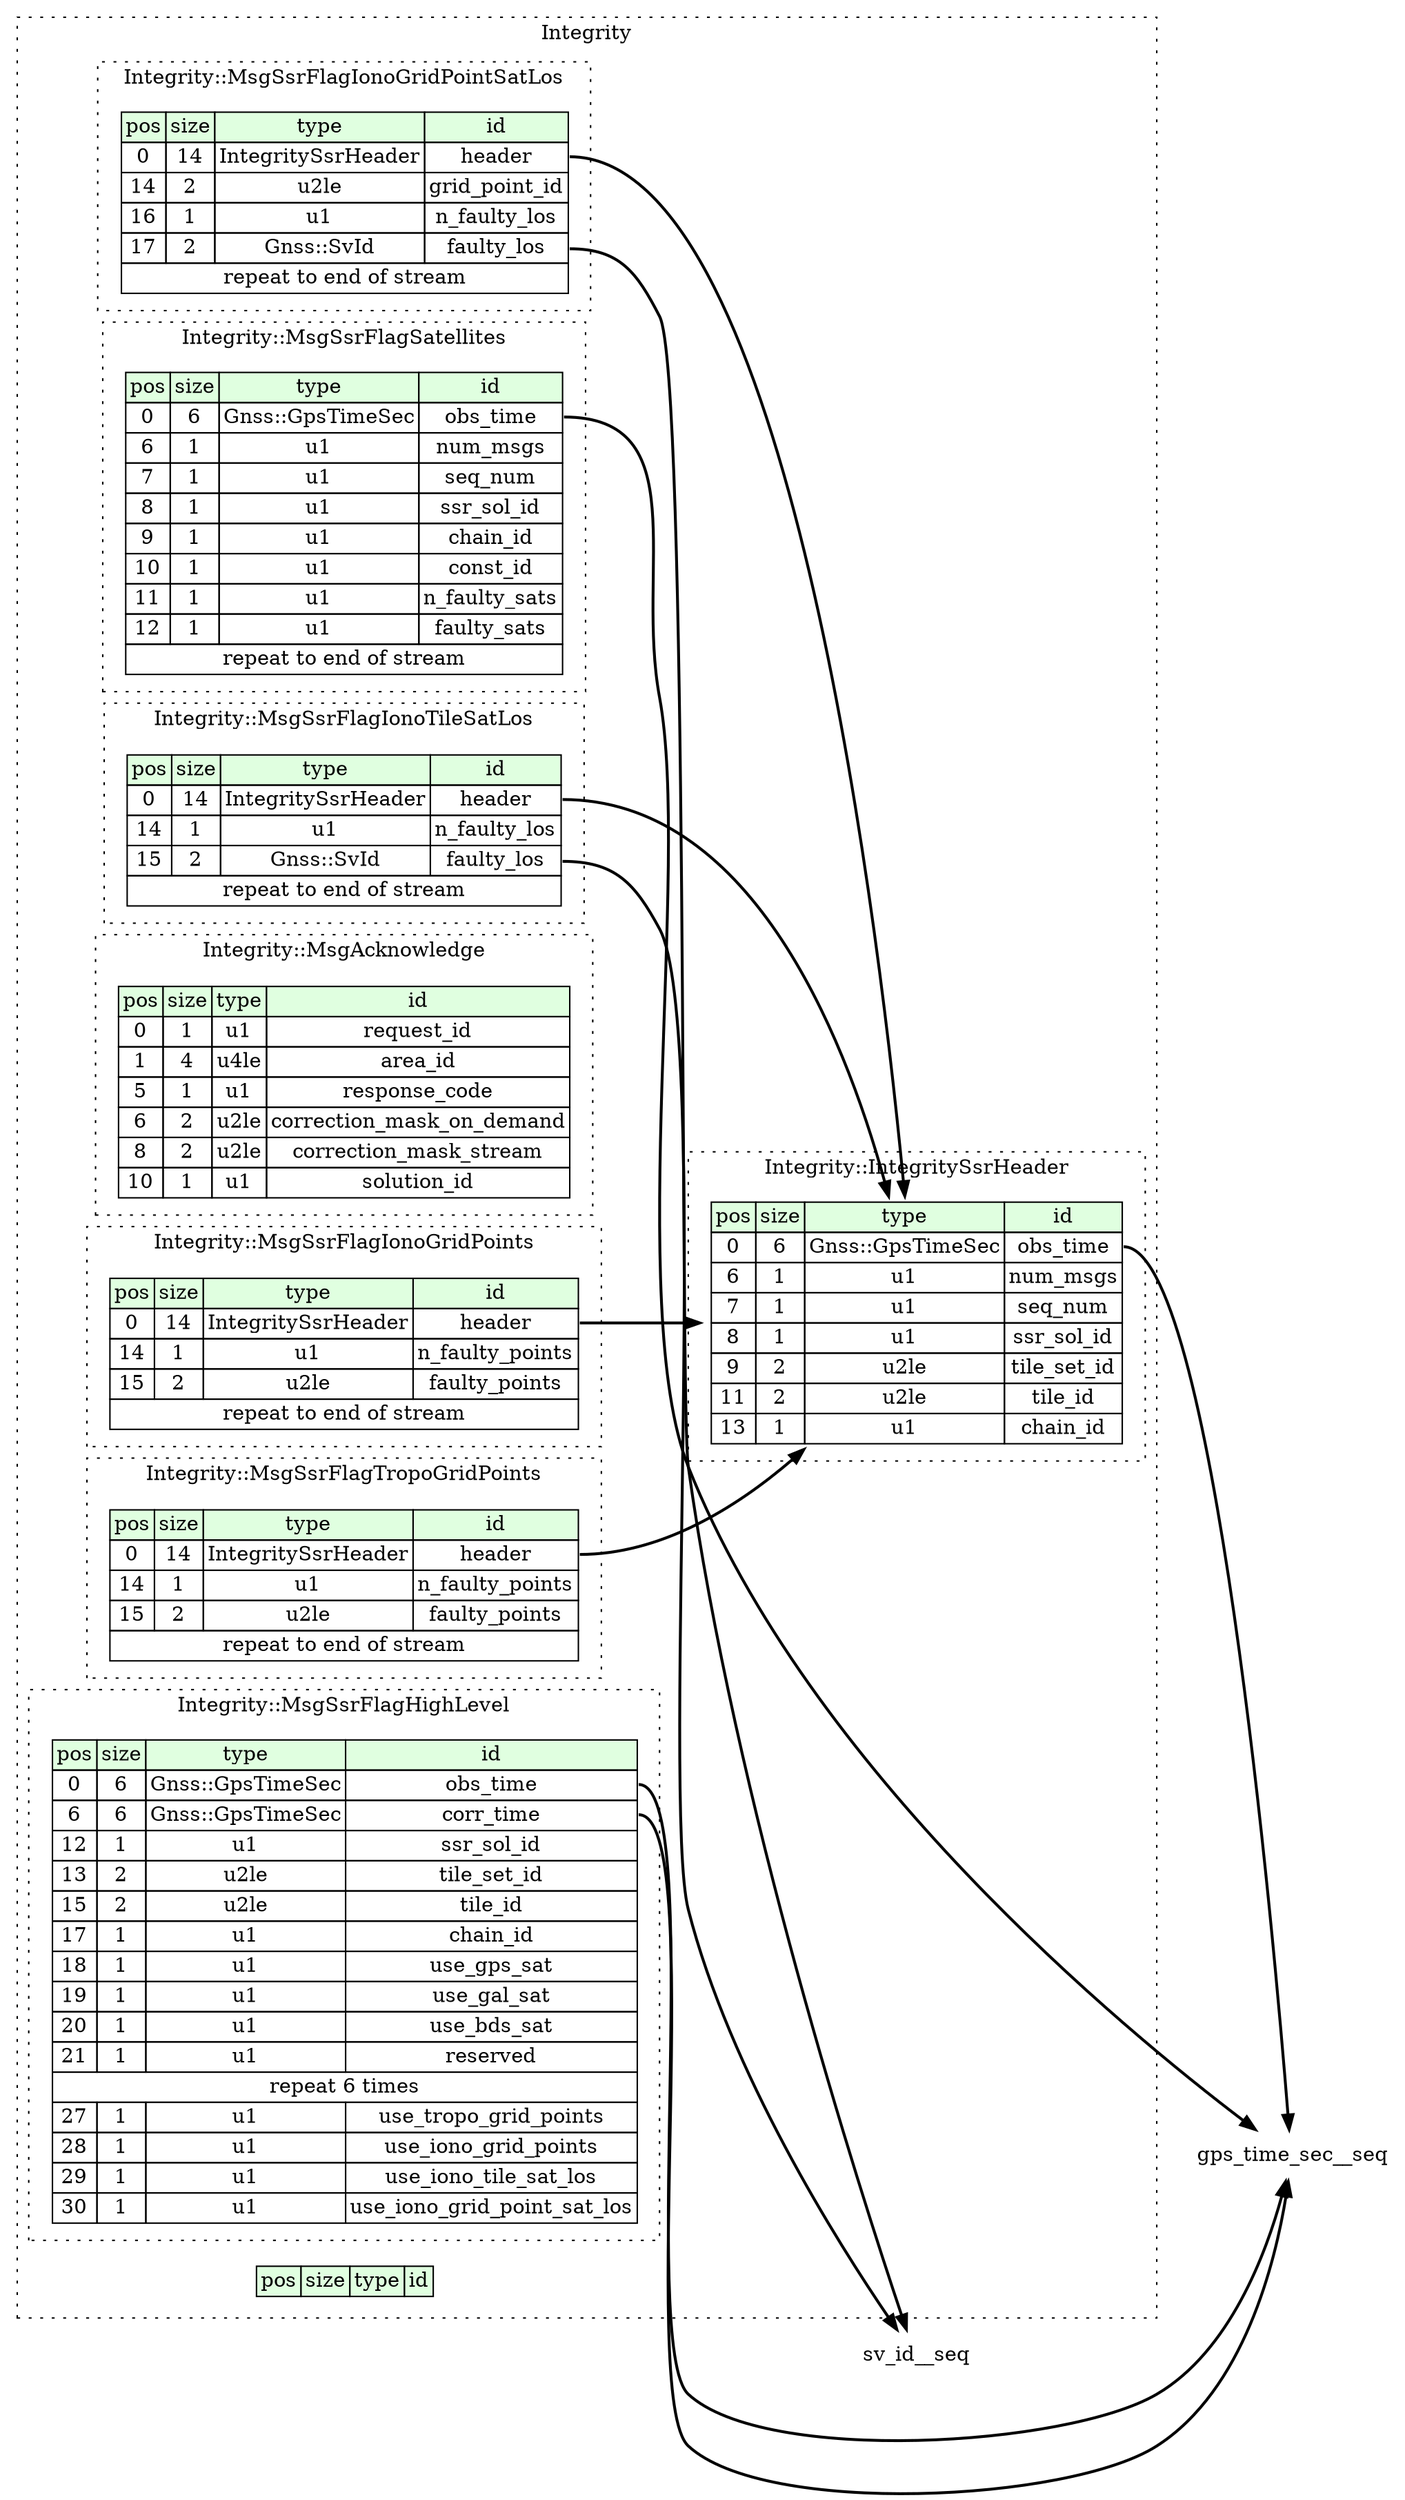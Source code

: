 digraph {
	rankdir=LR;
	node [shape=plaintext];
	subgraph cluster__integrity {
		label="Integrity";
		graph[style=dotted];

		integrity__seq [label=<<TABLE BORDER="0" CELLBORDER="1" CELLSPACING="0">
			<TR><TD BGCOLOR="#E0FFE0">pos</TD><TD BGCOLOR="#E0FFE0">size</TD><TD BGCOLOR="#E0FFE0">type</TD><TD BGCOLOR="#E0FFE0">id</TD></TR>
		</TABLE>>];
		subgraph cluster__msg_ssr_flag_satellites {
			label="Integrity::MsgSsrFlagSatellites";
			graph[style=dotted];

			msg_ssr_flag_satellites__seq [label=<<TABLE BORDER="0" CELLBORDER="1" CELLSPACING="0">
				<TR><TD BGCOLOR="#E0FFE0">pos</TD><TD BGCOLOR="#E0FFE0">size</TD><TD BGCOLOR="#E0FFE0">type</TD><TD BGCOLOR="#E0FFE0">id</TD></TR>
				<TR><TD PORT="obs_time_pos">0</TD><TD PORT="obs_time_size">6</TD><TD>Gnss::GpsTimeSec</TD><TD PORT="obs_time_type">obs_time</TD></TR>
				<TR><TD PORT="num_msgs_pos">6</TD><TD PORT="num_msgs_size">1</TD><TD>u1</TD><TD PORT="num_msgs_type">num_msgs</TD></TR>
				<TR><TD PORT="seq_num_pos">7</TD><TD PORT="seq_num_size">1</TD><TD>u1</TD><TD PORT="seq_num_type">seq_num</TD></TR>
				<TR><TD PORT="ssr_sol_id_pos">8</TD><TD PORT="ssr_sol_id_size">1</TD><TD>u1</TD><TD PORT="ssr_sol_id_type">ssr_sol_id</TD></TR>
				<TR><TD PORT="chain_id_pos">9</TD><TD PORT="chain_id_size">1</TD><TD>u1</TD><TD PORT="chain_id_type">chain_id</TD></TR>
				<TR><TD PORT="const_id_pos">10</TD><TD PORT="const_id_size">1</TD><TD>u1</TD><TD PORT="const_id_type">const_id</TD></TR>
				<TR><TD PORT="n_faulty_sats_pos">11</TD><TD PORT="n_faulty_sats_size">1</TD><TD>u1</TD><TD PORT="n_faulty_sats_type">n_faulty_sats</TD></TR>
				<TR><TD PORT="faulty_sats_pos">12</TD><TD PORT="faulty_sats_size">1</TD><TD>u1</TD><TD PORT="faulty_sats_type">faulty_sats</TD></TR>
				<TR><TD COLSPAN="4" PORT="faulty_sats__repeat">repeat to end of stream</TD></TR>
			</TABLE>>];
		}
		subgraph cluster__msg_ssr_flag_iono_tile_sat_los {
			label="Integrity::MsgSsrFlagIonoTileSatLos";
			graph[style=dotted];

			msg_ssr_flag_iono_tile_sat_los__seq [label=<<TABLE BORDER="0" CELLBORDER="1" CELLSPACING="0">
				<TR><TD BGCOLOR="#E0FFE0">pos</TD><TD BGCOLOR="#E0FFE0">size</TD><TD BGCOLOR="#E0FFE0">type</TD><TD BGCOLOR="#E0FFE0">id</TD></TR>
				<TR><TD PORT="header_pos">0</TD><TD PORT="header_size">14</TD><TD>IntegritySsrHeader</TD><TD PORT="header_type">header</TD></TR>
				<TR><TD PORT="n_faulty_los_pos">14</TD><TD PORT="n_faulty_los_size">1</TD><TD>u1</TD><TD PORT="n_faulty_los_type">n_faulty_los</TD></TR>
				<TR><TD PORT="faulty_los_pos">15</TD><TD PORT="faulty_los_size">2</TD><TD>Gnss::SvId</TD><TD PORT="faulty_los_type">faulty_los</TD></TR>
				<TR><TD COLSPAN="4" PORT="faulty_los__repeat">repeat to end of stream</TD></TR>
			</TABLE>>];
		}
		subgraph cluster__msg_ssr_flag_iono_grid_point_sat_los {
			label="Integrity::MsgSsrFlagIonoGridPointSatLos";
			graph[style=dotted];

			msg_ssr_flag_iono_grid_point_sat_los__seq [label=<<TABLE BORDER="0" CELLBORDER="1" CELLSPACING="0">
				<TR><TD BGCOLOR="#E0FFE0">pos</TD><TD BGCOLOR="#E0FFE0">size</TD><TD BGCOLOR="#E0FFE0">type</TD><TD BGCOLOR="#E0FFE0">id</TD></TR>
				<TR><TD PORT="header_pos">0</TD><TD PORT="header_size">14</TD><TD>IntegritySsrHeader</TD><TD PORT="header_type">header</TD></TR>
				<TR><TD PORT="grid_point_id_pos">14</TD><TD PORT="grid_point_id_size">2</TD><TD>u2le</TD><TD PORT="grid_point_id_type">grid_point_id</TD></TR>
				<TR><TD PORT="n_faulty_los_pos">16</TD><TD PORT="n_faulty_los_size">1</TD><TD>u1</TD><TD PORT="n_faulty_los_type">n_faulty_los</TD></TR>
				<TR><TD PORT="faulty_los_pos">17</TD><TD PORT="faulty_los_size">2</TD><TD>Gnss::SvId</TD><TD PORT="faulty_los_type">faulty_los</TD></TR>
				<TR><TD COLSPAN="4" PORT="faulty_los__repeat">repeat to end of stream</TD></TR>
			</TABLE>>];
		}
		subgraph cluster__integrity_ssr_header {
			label="Integrity::IntegritySsrHeader";
			graph[style=dotted];

			integrity_ssr_header__seq [label=<<TABLE BORDER="0" CELLBORDER="1" CELLSPACING="0">
				<TR><TD BGCOLOR="#E0FFE0">pos</TD><TD BGCOLOR="#E0FFE0">size</TD><TD BGCOLOR="#E0FFE0">type</TD><TD BGCOLOR="#E0FFE0">id</TD></TR>
				<TR><TD PORT="obs_time_pos">0</TD><TD PORT="obs_time_size">6</TD><TD>Gnss::GpsTimeSec</TD><TD PORT="obs_time_type">obs_time</TD></TR>
				<TR><TD PORT="num_msgs_pos">6</TD><TD PORT="num_msgs_size">1</TD><TD>u1</TD><TD PORT="num_msgs_type">num_msgs</TD></TR>
				<TR><TD PORT="seq_num_pos">7</TD><TD PORT="seq_num_size">1</TD><TD>u1</TD><TD PORT="seq_num_type">seq_num</TD></TR>
				<TR><TD PORT="ssr_sol_id_pos">8</TD><TD PORT="ssr_sol_id_size">1</TD><TD>u1</TD><TD PORT="ssr_sol_id_type">ssr_sol_id</TD></TR>
				<TR><TD PORT="tile_set_id_pos">9</TD><TD PORT="tile_set_id_size">2</TD><TD>u2le</TD><TD PORT="tile_set_id_type">tile_set_id</TD></TR>
				<TR><TD PORT="tile_id_pos">11</TD><TD PORT="tile_id_size">2</TD><TD>u2le</TD><TD PORT="tile_id_type">tile_id</TD></TR>
				<TR><TD PORT="chain_id_pos">13</TD><TD PORT="chain_id_size">1</TD><TD>u1</TD><TD PORT="chain_id_type">chain_id</TD></TR>
			</TABLE>>];
		}
		subgraph cluster__msg_acknowledge {
			label="Integrity::MsgAcknowledge";
			graph[style=dotted];

			msg_acknowledge__seq [label=<<TABLE BORDER="0" CELLBORDER="1" CELLSPACING="0">
				<TR><TD BGCOLOR="#E0FFE0">pos</TD><TD BGCOLOR="#E0FFE0">size</TD><TD BGCOLOR="#E0FFE0">type</TD><TD BGCOLOR="#E0FFE0">id</TD></TR>
				<TR><TD PORT="request_id_pos">0</TD><TD PORT="request_id_size">1</TD><TD>u1</TD><TD PORT="request_id_type">request_id</TD></TR>
				<TR><TD PORT="area_id_pos">1</TD><TD PORT="area_id_size">4</TD><TD>u4le</TD><TD PORT="area_id_type">area_id</TD></TR>
				<TR><TD PORT="response_code_pos">5</TD><TD PORT="response_code_size">1</TD><TD>u1</TD><TD PORT="response_code_type">response_code</TD></TR>
				<TR><TD PORT="correction_mask_on_demand_pos">6</TD><TD PORT="correction_mask_on_demand_size">2</TD><TD>u2le</TD><TD PORT="correction_mask_on_demand_type">correction_mask_on_demand</TD></TR>
				<TR><TD PORT="correction_mask_stream_pos">8</TD><TD PORT="correction_mask_stream_size">2</TD><TD>u2le</TD><TD PORT="correction_mask_stream_type">correction_mask_stream</TD></TR>
				<TR><TD PORT="solution_id_pos">10</TD><TD PORT="solution_id_size">1</TD><TD>u1</TD><TD PORT="solution_id_type">solution_id</TD></TR>
			</TABLE>>];
		}
		subgraph cluster__msg_ssr_flag_iono_grid_points {
			label="Integrity::MsgSsrFlagIonoGridPoints";
			graph[style=dotted];

			msg_ssr_flag_iono_grid_points__seq [label=<<TABLE BORDER="0" CELLBORDER="1" CELLSPACING="0">
				<TR><TD BGCOLOR="#E0FFE0">pos</TD><TD BGCOLOR="#E0FFE0">size</TD><TD BGCOLOR="#E0FFE0">type</TD><TD BGCOLOR="#E0FFE0">id</TD></TR>
				<TR><TD PORT="header_pos">0</TD><TD PORT="header_size">14</TD><TD>IntegritySsrHeader</TD><TD PORT="header_type">header</TD></TR>
				<TR><TD PORT="n_faulty_points_pos">14</TD><TD PORT="n_faulty_points_size">1</TD><TD>u1</TD><TD PORT="n_faulty_points_type">n_faulty_points</TD></TR>
				<TR><TD PORT="faulty_points_pos">15</TD><TD PORT="faulty_points_size">2</TD><TD>u2le</TD><TD PORT="faulty_points_type">faulty_points</TD></TR>
				<TR><TD COLSPAN="4" PORT="faulty_points__repeat">repeat to end of stream</TD></TR>
			</TABLE>>];
		}
		subgraph cluster__msg_ssr_flag_tropo_grid_points {
			label="Integrity::MsgSsrFlagTropoGridPoints";
			graph[style=dotted];

			msg_ssr_flag_tropo_grid_points__seq [label=<<TABLE BORDER="0" CELLBORDER="1" CELLSPACING="0">
				<TR><TD BGCOLOR="#E0FFE0">pos</TD><TD BGCOLOR="#E0FFE0">size</TD><TD BGCOLOR="#E0FFE0">type</TD><TD BGCOLOR="#E0FFE0">id</TD></TR>
				<TR><TD PORT="header_pos">0</TD><TD PORT="header_size">14</TD><TD>IntegritySsrHeader</TD><TD PORT="header_type">header</TD></TR>
				<TR><TD PORT="n_faulty_points_pos">14</TD><TD PORT="n_faulty_points_size">1</TD><TD>u1</TD><TD PORT="n_faulty_points_type">n_faulty_points</TD></TR>
				<TR><TD PORT="faulty_points_pos">15</TD><TD PORT="faulty_points_size">2</TD><TD>u2le</TD><TD PORT="faulty_points_type">faulty_points</TD></TR>
				<TR><TD COLSPAN="4" PORT="faulty_points__repeat">repeat to end of stream</TD></TR>
			</TABLE>>];
		}
		subgraph cluster__msg_ssr_flag_high_level {
			label="Integrity::MsgSsrFlagHighLevel";
			graph[style=dotted];

			msg_ssr_flag_high_level__seq [label=<<TABLE BORDER="0" CELLBORDER="1" CELLSPACING="0">
				<TR><TD BGCOLOR="#E0FFE0">pos</TD><TD BGCOLOR="#E0FFE0">size</TD><TD BGCOLOR="#E0FFE0">type</TD><TD BGCOLOR="#E0FFE0">id</TD></TR>
				<TR><TD PORT="obs_time_pos">0</TD><TD PORT="obs_time_size">6</TD><TD>Gnss::GpsTimeSec</TD><TD PORT="obs_time_type">obs_time</TD></TR>
				<TR><TD PORT="corr_time_pos">6</TD><TD PORT="corr_time_size">6</TD><TD>Gnss::GpsTimeSec</TD><TD PORT="corr_time_type">corr_time</TD></TR>
				<TR><TD PORT="ssr_sol_id_pos">12</TD><TD PORT="ssr_sol_id_size">1</TD><TD>u1</TD><TD PORT="ssr_sol_id_type">ssr_sol_id</TD></TR>
				<TR><TD PORT="tile_set_id_pos">13</TD><TD PORT="tile_set_id_size">2</TD><TD>u2le</TD><TD PORT="tile_set_id_type">tile_set_id</TD></TR>
				<TR><TD PORT="tile_id_pos">15</TD><TD PORT="tile_id_size">2</TD><TD>u2le</TD><TD PORT="tile_id_type">tile_id</TD></TR>
				<TR><TD PORT="chain_id_pos">17</TD><TD PORT="chain_id_size">1</TD><TD>u1</TD><TD PORT="chain_id_type">chain_id</TD></TR>
				<TR><TD PORT="use_gps_sat_pos">18</TD><TD PORT="use_gps_sat_size">1</TD><TD>u1</TD><TD PORT="use_gps_sat_type">use_gps_sat</TD></TR>
				<TR><TD PORT="use_gal_sat_pos">19</TD><TD PORT="use_gal_sat_size">1</TD><TD>u1</TD><TD PORT="use_gal_sat_type">use_gal_sat</TD></TR>
				<TR><TD PORT="use_bds_sat_pos">20</TD><TD PORT="use_bds_sat_size">1</TD><TD>u1</TD><TD PORT="use_bds_sat_type">use_bds_sat</TD></TR>
				<TR><TD PORT="reserved_pos">21</TD><TD PORT="reserved_size">1</TD><TD>u1</TD><TD PORT="reserved_type">reserved</TD></TR>
				<TR><TD COLSPAN="4" PORT="reserved__repeat">repeat 6 times</TD></TR>
				<TR><TD PORT="use_tropo_grid_points_pos">27</TD><TD PORT="use_tropo_grid_points_size">1</TD><TD>u1</TD><TD PORT="use_tropo_grid_points_type">use_tropo_grid_points</TD></TR>
				<TR><TD PORT="use_iono_grid_points_pos">28</TD><TD PORT="use_iono_grid_points_size">1</TD><TD>u1</TD><TD PORT="use_iono_grid_points_type">use_iono_grid_points</TD></TR>
				<TR><TD PORT="use_iono_tile_sat_los_pos">29</TD><TD PORT="use_iono_tile_sat_los_size">1</TD><TD>u1</TD><TD PORT="use_iono_tile_sat_los_type">use_iono_tile_sat_los</TD></TR>
				<TR><TD PORT="use_iono_grid_point_sat_los_pos">30</TD><TD PORT="use_iono_grid_point_sat_los_size">1</TD><TD>u1</TD><TD PORT="use_iono_grid_point_sat_los_type">use_iono_grid_point_sat_los</TD></TR>
			</TABLE>>];
		}
	}
	msg_ssr_flag_satellites__seq:obs_time_type -> gps_time_sec__seq [style=bold];
	msg_ssr_flag_iono_tile_sat_los__seq:header_type -> integrity_ssr_header__seq [style=bold];
	msg_ssr_flag_iono_tile_sat_los__seq:faulty_los_type -> sv_id__seq [style=bold];
	msg_ssr_flag_iono_grid_point_sat_los__seq:header_type -> integrity_ssr_header__seq [style=bold];
	msg_ssr_flag_iono_grid_point_sat_los__seq:faulty_los_type -> sv_id__seq [style=bold];
	integrity_ssr_header__seq:obs_time_type -> gps_time_sec__seq [style=bold];
	msg_ssr_flag_iono_grid_points__seq:header_type -> integrity_ssr_header__seq [style=bold];
	msg_ssr_flag_tropo_grid_points__seq:header_type -> integrity_ssr_header__seq [style=bold];
	msg_ssr_flag_high_level__seq:obs_time_type -> gps_time_sec__seq [style=bold];
	msg_ssr_flag_high_level__seq:corr_time_type -> gps_time_sec__seq [style=bold];
}
